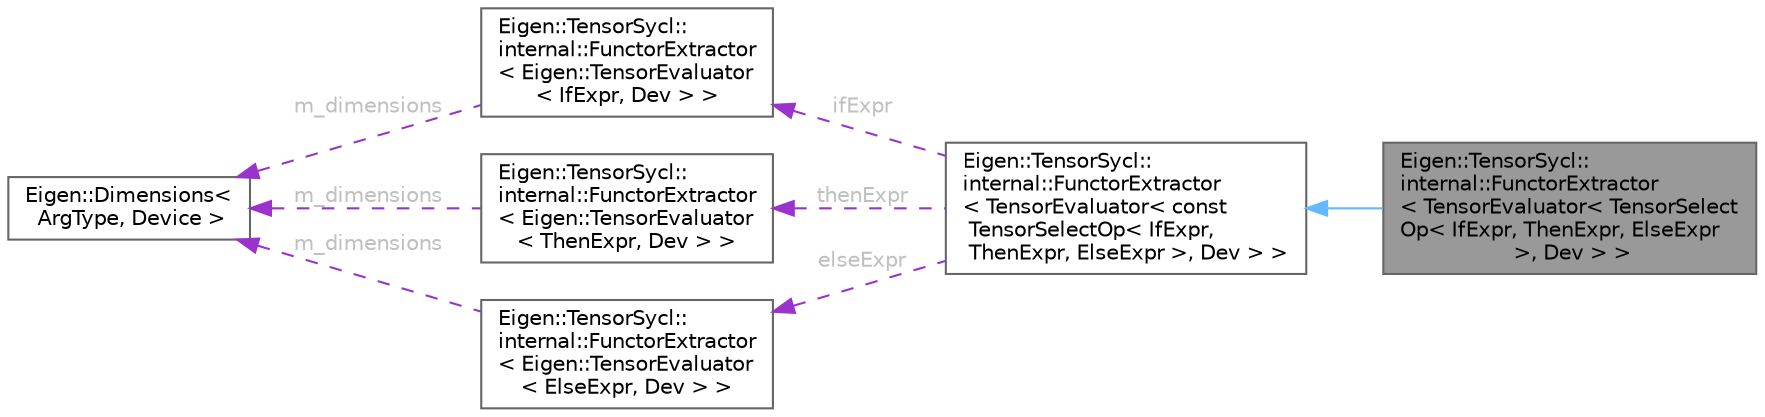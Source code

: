 digraph "Eigen::TensorSycl::internal::FunctorExtractor&lt; TensorEvaluator&lt; TensorSelectOp&lt; IfExpr, ThenExpr, ElseExpr &gt;, Dev &gt; &gt;"
{
 // LATEX_PDF_SIZE
  bgcolor="transparent";
  edge [fontname=Helvetica,fontsize=10,labelfontname=Helvetica,labelfontsize=10];
  node [fontname=Helvetica,fontsize=10,shape=box,height=0.2,width=0.4];
  rankdir="LR";
  Node1 [id="Node000001",label="Eigen::TensorSycl::\linternal::FunctorExtractor\l\< TensorEvaluator\< TensorSelect\lOp\< IfExpr, ThenExpr, ElseExpr\l \>, Dev \> \>",height=0.2,width=0.4,color="gray40", fillcolor="grey60", style="filled", fontcolor="black",tooltip=" "];
  Node2 -> Node1 [id="edge1_Node000001_Node000002",dir="back",color="steelblue1",style="solid",tooltip=" "];
  Node2 [id="Node000002",label="Eigen::TensorSycl::\linternal::FunctorExtractor\l\< TensorEvaluator\< const\l TensorSelectOp\< IfExpr,\l ThenExpr, ElseExpr \>, Dev \> \>",height=0.2,width=0.4,color="gray40", fillcolor="white", style="filled",URL="$struct_eigen_1_1_tensor_sycl_1_1internal_1_1_functor_extractor_3_01_tensor_evaluator_3_01const_08443a240f6166215dcd0107fd174ad7c.html",tooltip=" "];
  Node3 -> Node2 [id="edge2_Node000002_Node000003",dir="back",color="darkorchid3",style="dashed",tooltip=" ",label=" ifExpr",fontcolor="grey" ];
  Node3 [id="Node000003",label="Eigen::TensorSycl::\linternal::FunctorExtractor\l\< Eigen::TensorEvaluator\l\< IfExpr, Dev \> \>",height=0.2,width=0.4,color="gray40", fillcolor="white", style="filled",URL="$struct_eigen_1_1_tensor_sycl_1_1internal_1_1_functor_extractor.html",tooltip=" "];
  Node4 -> Node3 [id="edge3_Node000003_Node000004",dir="back",color="darkorchid3",style="dashed",tooltip=" ",label=" m_dimensions",fontcolor="grey" ];
  Node4 [id="Node000004",label="Eigen::Dimensions\<\l ArgType, Device \>",height=0.2,width=0.4,color="gray40", fillcolor="white", style="filled",URL="$struct_eigen_1_1_tensor_evaluator.html",tooltip=" "];
  Node5 -> Node2 [id="edge4_Node000002_Node000005",dir="back",color="darkorchid3",style="dashed",tooltip=" ",label=" thenExpr",fontcolor="grey" ];
  Node5 [id="Node000005",label="Eigen::TensorSycl::\linternal::FunctorExtractor\l\< Eigen::TensorEvaluator\l\< ThenExpr, Dev \> \>",height=0.2,width=0.4,color="gray40", fillcolor="white", style="filled",URL="$struct_eigen_1_1_tensor_sycl_1_1internal_1_1_functor_extractor.html",tooltip=" "];
  Node4 -> Node5 [id="edge5_Node000005_Node000004",dir="back",color="darkorchid3",style="dashed",tooltip=" ",label=" m_dimensions",fontcolor="grey" ];
  Node6 -> Node2 [id="edge6_Node000002_Node000006",dir="back",color="darkorchid3",style="dashed",tooltip=" ",label=" elseExpr",fontcolor="grey" ];
  Node6 [id="Node000006",label="Eigen::TensorSycl::\linternal::FunctorExtractor\l\< Eigen::TensorEvaluator\l\< ElseExpr, Dev \> \>",height=0.2,width=0.4,color="gray40", fillcolor="white", style="filled",URL="$struct_eigen_1_1_tensor_sycl_1_1internal_1_1_functor_extractor.html",tooltip=" "];
  Node4 -> Node6 [id="edge7_Node000006_Node000004",dir="back",color="darkorchid3",style="dashed",tooltip=" ",label=" m_dimensions",fontcolor="grey" ];
}
